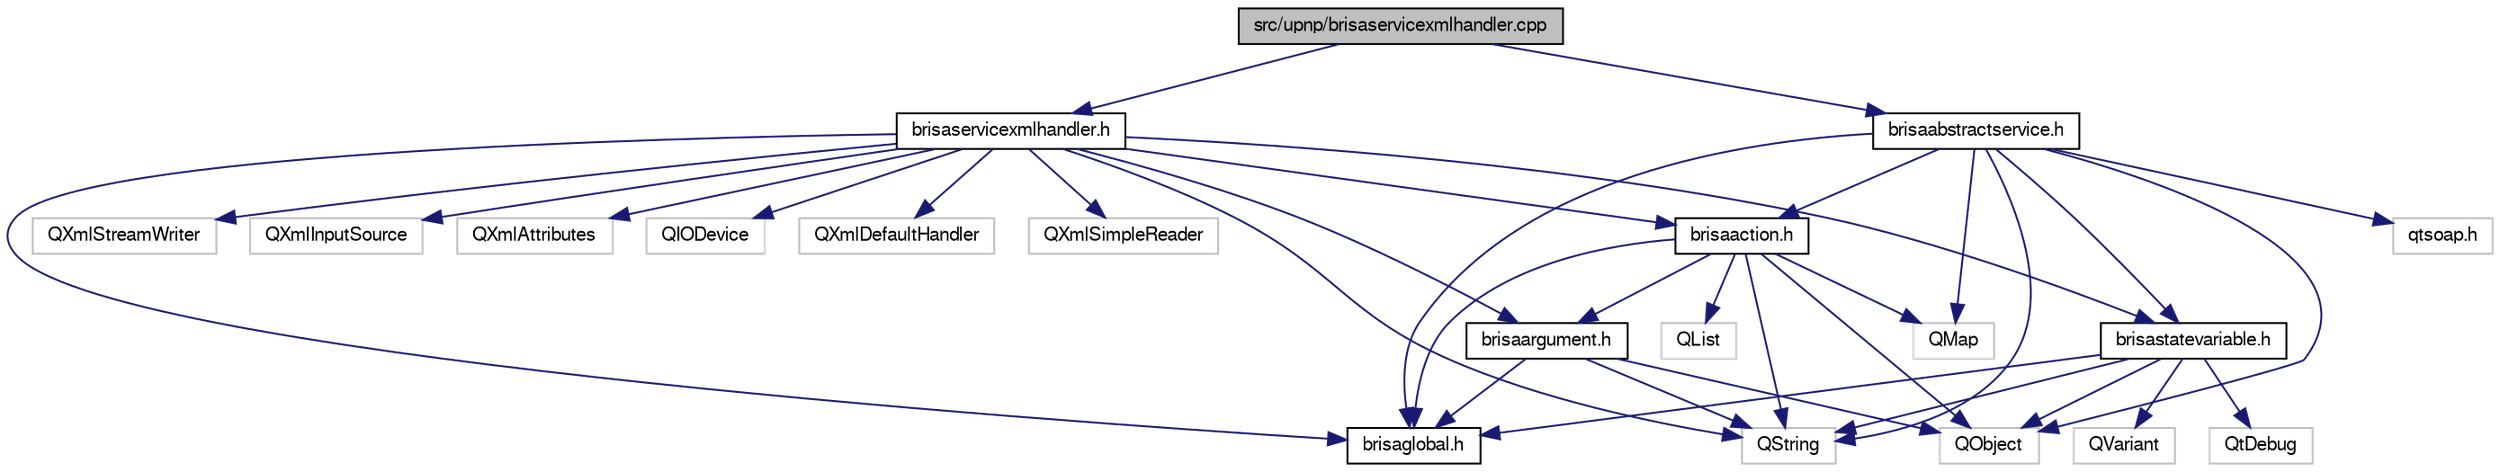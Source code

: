 digraph G
{
  bgcolor="transparent";
  edge [fontname="FreeSans",fontsize="10",labelfontname="FreeSans",labelfontsize="10"];
  node [fontname="FreeSans",fontsize="10",shape=record];
  Node1 [label="src/upnp/brisaservicexmlhandler.cpp",height=0.2,width=0.4,color="black", fillcolor="grey75", style="filled" fontcolor="black"];
  Node1 -> Node2 [color="midnightblue",fontsize="10",style="solid",fontname="FreeSans"];
  Node2 [label="brisaservicexmlhandler.h",height=0.2,width=0.4,color="black",URL="$brisaservicexmlhandler_8h.html"];
  Node2 -> Node3 [color="midnightblue",fontsize="10",style="solid",fontname="FreeSans"];
  Node3 [label="brisaaction.h",height=0.2,width=0.4,color="black",URL="$brisaaction_8h.html"];
  Node3 -> Node4 [color="midnightblue",fontsize="10",style="solid",fontname="FreeSans"];
  Node4 [label="brisaargument.h",height=0.2,width=0.4,color="black",URL="$brisaargument_8h.html"];
  Node4 -> Node5 [color="midnightblue",fontsize="10",style="solid",fontname="FreeSans"];
  Node5 [label="QObject",height=0.2,width=0.4,color="grey75"];
  Node4 -> Node6 [color="midnightblue",fontsize="10",style="solid",fontname="FreeSans"];
  Node6 [label="QString",height=0.2,width=0.4,color="grey75"];
  Node4 -> Node7 [color="midnightblue",fontsize="10",style="solid",fontname="FreeSans"];
  Node7 [label="brisaglobal.h",height=0.2,width=0.4,color="black",URL="$brisaglobal_8h.html"];
  Node3 -> Node7 [color="midnightblue",fontsize="10",style="solid",fontname="FreeSans"];
  Node3 -> Node6 [color="midnightblue",fontsize="10",style="solid",fontname="FreeSans"];
  Node3 -> Node8 [color="midnightblue",fontsize="10",style="solid",fontname="FreeSans"];
  Node8 [label="QList",height=0.2,width=0.4,color="grey75"];
  Node3 -> Node9 [color="midnightblue",fontsize="10",style="solid",fontname="FreeSans"];
  Node9 [label="QMap",height=0.2,width=0.4,color="grey75"];
  Node3 -> Node5 [color="midnightblue",fontsize="10",style="solid",fontname="FreeSans"];
  Node2 -> Node4 [color="midnightblue",fontsize="10",style="solid",fontname="FreeSans"];
  Node2 -> Node10 [color="midnightblue",fontsize="10",style="solid",fontname="FreeSans"];
  Node10 [label="brisastatevariable.h",height=0.2,width=0.4,color="black",URL="$brisastatevariable_8h.html"];
  Node10 -> Node6 [color="midnightblue",fontsize="10",style="solid",fontname="FreeSans"];
  Node10 -> Node11 [color="midnightblue",fontsize="10",style="solid",fontname="FreeSans"];
  Node11 [label="QVariant",height=0.2,width=0.4,color="grey75"];
  Node10 -> Node5 [color="midnightblue",fontsize="10",style="solid",fontname="FreeSans"];
  Node10 -> Node12 [color="midnightblue",fontsize="10",style="solid",fontname="FreeSans"];
  Node12 [label="QtDebug",height=0.2,width=0.4,color="grey75"];
  Node10 -> Node7 [color="midnightblue",fontsize="10",style="solid",fontname="FreeSans"];
  Node2 -> Node7 [color="midnightblue",fontsize="10",style="solid",fontname="FreeSans"];
  Node2 -> Node13 [color="midnightblue",fontsize="10",style="solid",fontname="FreeSans"];
  Node13 [label="QXmlDefaultHandler",height=0.2,width=0.4,color="grey75"];
  Node2 -> Node14 [color="midnightblue",fontsize="10",style="solid",fontname="FreeSans"];
  Node14 [label="QXmlSimpleReader",height=0.2,width=0.4,color="grey75"];
  Node2 -> Node15 [color="midnightblue",fontsize="10",style="solid",fontname="FreeSans"];
  Node15 [label="QXmlStreamWriter",height=0.2,width=0.4,color="grey75"];
  Node2 -> Node16 [color="midnightblue",fontsize="10",style="solid",fontname="FreeSans"];
  Node16 [label="QXmlInputSource",height=0.2,width=0.4,color="grey75"];
  Node2 -> Node17 [color="midnightblue",fontsize="10",style="solid",fontname="FreeSans"];
  Node17 [label="QXmlAttributes",height=0.2,width=0.4,color="grey75"];
  Node2 -> Node18 [color="midnightblue",fontsize="10",style="solid",fontname="FreeSans"];
  Node18 [label="QIODevice",height=0.2,width=0.4,color="grey75"];
  Node2 -> Node6 [color="midnightblue",fontsize="10",style="solid",fontname="FreeSans"];
  Node1 -> Node19 [color="midnightblue",fontsize="10",style="solid",fontname="FreeSans"];
  Node19 [label="brisaabstractservice.h",height=0.2,width=0.4,color="black",URL="$brisaabstractservice_8h.html"];
  Node19 -> Node3 [color="midnightblue",fontsize="10",style="solid",fontname="FreeSans"];
  Node19 -> Node10 [color="midnightblue",fontsize="10",style="solid",fontname="FreeSans"];
  Node19 -> Node7 [color="midnightblue",fontsize="10",style="solid",fontname="FreeSans"];
  Node19 -> Node20 [color="midnightblue",fontsize="10",style="solid",fontname="FreeSans"];
  Node20 [label="qtsoap.h",height=0.2,width=0.4,color="grey75"];
  Node19 -> Node9 [color="midnightblue",fontsize="10",style="solid",fontname="FreeSans"];
  Node19 -> Node6 [color="midnightblue",fontsize="10",style="solid",fontname="FreeSans"];
  Node19 -> Node5 [color="midnightblue",fontsize="10",style="solid",fontname="FreeSans"];
}
